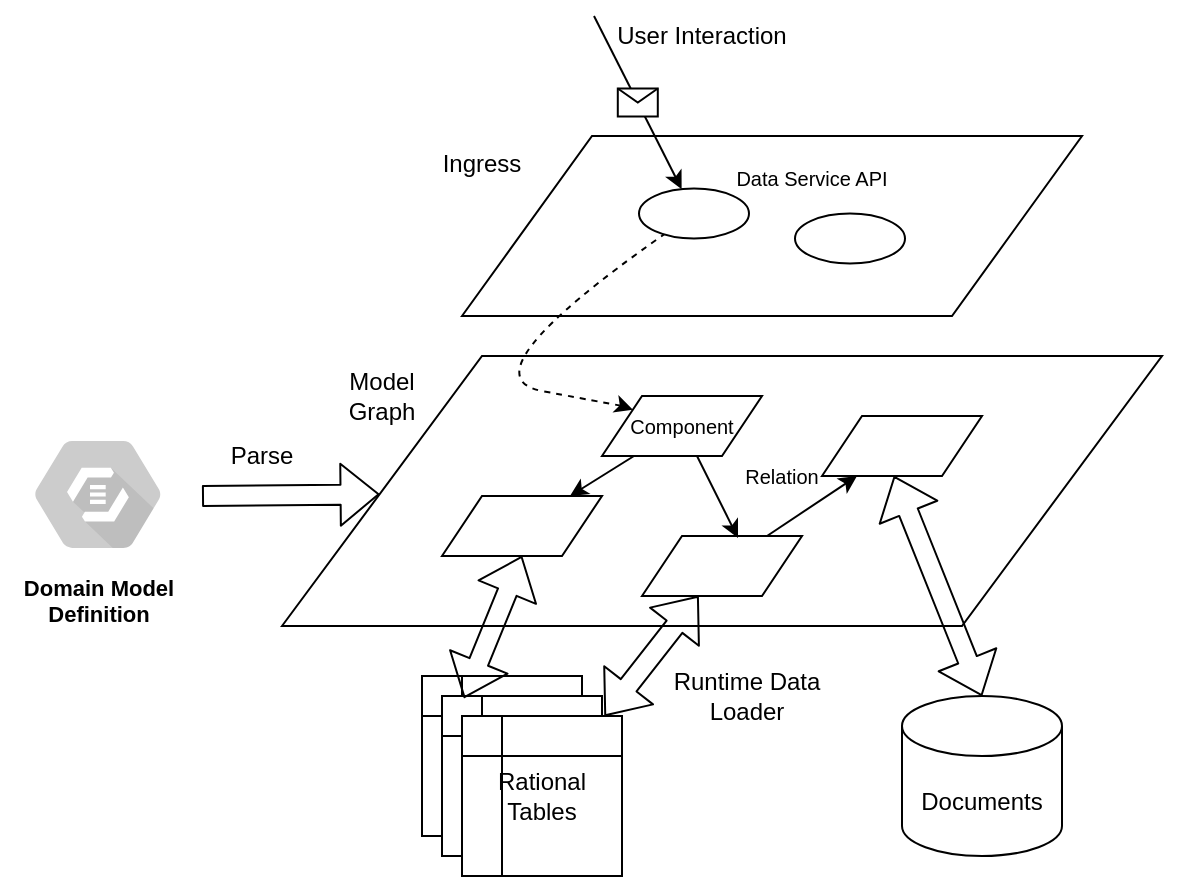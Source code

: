 <mxfile version="15.7.3" type="device"><diagram id="H4ZPAgSG03H9r4rwDp48" name="Page-1"><mxGraphModel dx="946" dy="629" grid="1" gridSize="10" guides="1" tooltips="1" connect="1" arrows="1" fold="1" page="1" pageScale="1" pageWidth="850" pageHeight="1100" math="0" shadow="0"><root><mxCell id="0"/><mxCell id="1" parent="0"/><mxCell id="16" value="" style="shape=parallelogram;perimeter=parallelogramPerimeter;whiteSpace=wrap;html=1;fixedSize=1;size=65;" parent="1" vertex="1"><mxGeometry x="310" y="200" width="310" height="90" as="geometry"/></mxCell><mxCell id="14" value="" style="group;glass=0;rounded=0;sketch=0;shadow=0;" parent="1" vertex="1" connectable="0"><mxGeometry x="300" y="330" width="370" height="125" as="geometry"/></mxCell><mxCell id="13" value="" style="shape=parallelogram;perimeter=parallelogramPerimeter;whiteSpace=wrap;html=1;fixedSize=1;size=100;rounded=0;shadow=0;sketch=0;" parent="14" vertex="1"><mxGeometry x="-80" y="-20" width="440" height="135" as="geometry"/></mxCell><mxCell id="3" value="Component" style="shape=parallelogram;perimeter=parallelogramPerimeter;whiteSpace=wrap;html=1;fixedSize=1;fontSize=10;" parent="14" vertex="1"><mxGeometry x="80" width="80" height="30" as="geometry"/></mxCell><mxCell id="4" value="" style="shape=parallelogram;perimeter=parallelogramPerimeter;whiteSpace=wrap;html=1;fixedSize=1;" parent="14" vertex="1"><mxGeometry y="50" width="80" height="30" as="geometry"/></mxCell><mxCell id="5" value="" style="shape=parallelogram;perimeter=parallelogramPerimeter;whiteSpace=wrap;html=1;fixedSize=1;" parent="14" vertex="1"><mxGeometry x="100" y="70" width="80" height="30" as="geometry"/></mxCell><mxCell id="6" value="" style="shape=parallelogram;perimeter=parallelogramPerimeter;whiteSpace=wrap;html=1;fixedSize=1;" parent="14" vertex="1"><mxGeometry x="190" y="10" width="80" height="30" as="geometry"/></mxCell><mxCell id="7" value="" style="endArrow=classic;html=1;entryX=0.6;entryY=0.033;entryDx=0;entryDy=0;entryPerimeter=0;" parent="14" source="3" target="5" edge="1"><mxGeometry width="50" height="50" relative="1" as="geometry"><mxPoint x="100" y="130" as="sourcePoint"/><mxPoint x="140" y="100" as="targetPoint"/></mxGeometry></mxCell><mxCell id="8" value="" style="endArrow=classic;html=1;" parent="14" source="3" target="4" edge="1"><mxGeometry width="50" height="50" relative="1" as="geometry"><mxPoint x="156.667" y="30" as="sourcePoint"/><mxPoint x="163.04" y="79.01" as="targetPoint"/></mxGeometry></mxCell><mxCell id="9" value="" style="endArrow=classic;html=1;" parent="14" source="5" target="6" edge="1"><mxGeometry width="50" height="50" relative="1" as="geometry"><mxPoint x="100" y="130" as="sourcePoint"/><mxPoint x="150" y="80" as="targetPoint"/></mxGeometry></mxCell><mxCell id="42" value="Relation" style="text;html=1;strokeColor=none;fillColor=none;align=center;verticalAlign=middle;whiteSpace=wrap;rounded=0;shadow=0;glass=0;sketch=0;fontSize=10;" parent="14" vertex="1"><mxGeometry x="150" y="30" width="40" height="20" as="geometry"/></mxCell><mxCell id="17" value="" style="ellipse;whiteSpace=wrap;html=1;rotation=90;direction=south;" parent="1" vertex="1"><mxGeometry x="413.5" y="211.25" width="25" height="55" as="geometry"/></mxCell><mxCell id="18" value="" style="ellipse;whiteSpace=wrap;html=1;rotation=90;direction=south;" parent="1" vertex="1"><mxGeometry x="491.5" y="223.75" width="25" height="55" as="geometry"/></mxCell><mxCell id="22" value="" style="shape=internalStorage;whiteSpace=wrap;html=1;backgroundOutline=1;" parent="1" vertex="1"><mxGeometry x="290" y="470" width="80" height="80" as="geometry"/></mxCell><mxCell id="25" value="" style="shape=internalStorage;whiteSpace=wrap;html=1;backgroundOutline=1;" parent="1" vertex="1"><mxGeometry x="300" y="480" width="80" height="80" as="geometry"/></mxCell><mxCell id="26" value="Rational&lt;br&gt;Tables" style="shape=internalStorage;whiteSpace=wrap;html=1;backgroundOutline=1;" parent="1" vertex="1"><mxGeometry x="310" y="490" width="80" height="80" as="geometry"/></mxCell><mxCell id="27" value="Documents" style="shape=cylinder3;whiteSpace=wrap;html=1;boundedLbl=1;backgroundOutline=1;size=15;" parent="1" vertex="1"><mxGeometry x="530" y="480" width="80" height="80" as="geometry"/></mxCell><mxCell id="28" value="" style="shape=flexArrow;endArrow=classic;startArrow=classic;html=1;entryX=0.5;entryY=1;entryDx=0;entryDy=0;exitX=0.138;exitY=0.013;exitDx=0;exitDy=0;exitPerimeter=0;" parent="1" source="25" target="4" edge="1"><mxGeometry width="100" height="100" relative="1" as="geometry"><mxPoint x="390" y="470" as="sourcePoint"/><mxPoint x="490" y="370" as="targetPoint"/></mxGeometry></mxCell><mxCell id="29" value="" style="shape=flexArrow;endArrow=classic;startArrow=classic;html=1;entryX=0.5;entryY=1;entryDx=0;entryDy=0;exitX=0.5;exitY=0;exitDx=0;exitDy=0;exitPerimeter=0;shadow=0;" parent="1" source="27" edge="1"><mxGeometry width="100" height="100" relative="1" as="geometry"><mxPoint x="535.04" y="450" as="sourcePoint"/><mxPoint x="526" y="370" as="targetPoint"/></mxGeometry></mxCell><mxCell id="33" value="" style="shape=flexArrow;endArrow=classic;startArrow=classic;html=1;" parent="1" source="26" target="5" edge="1"><mxGeometry width="100" height="100" relative="1" as="geometry"><mxPoint x="359.04" y="490" as="sourcePoint"/><mxPoint x="350" y="410" as="targetPoint"/></mxGeometry></mxCell><mxCell id="35" value="" style="endArrow=classic;html=1;shadow=0;" parent="1" target="17" edge="1"><mxGeometry relative="1" as="geometry"><mxPoint x="376" y="140" as="sourcePoint"/><mxPoint x="476" y="140" as="targetPoint"/></mxGeometry></mxCell><mxCell id="36" value="" style="shape=message;html=1;outlineConnect=0;" parent="35" vertex="1"><mxGeometry width="20" height="14" relative="1" as="geometry"><mxPoint x="-10" y="-7" as="offset"/></mxGeometry></mxCell><mxCell id="39" value="" style="curved=1;endArrow=none;html=1;shadow=0;endFill=0;startArrow=classic;startFill=1;dashed=1;" parent="1" source="3" target="17" edge="1"><mxGeometry width="50" height="50" relative="1" as="geometry"><mxPoint x="426" y="335" as="sourcePoint"/><mxPoint x="420" y="330" as="targetPoint"/><Array as="points"><mxPoint x="390" y="335"/><mxPoint x="310" y="320"/></Array></mxGeometry></mxCell><mxCell id="40" value="Model Graph" style="text;html=1;strokeColor=none;fillColor=none;align=center;verticalAlign=middle;whiteSpace=wrap;rounded=0;shadow=0;glass=0;sketch=0;" parent="1" vertex="1"><mxGeometry x="250" y="320" width="40" height="20" as="geometry"/></mxCell><mxCell id="41" value="Ingress" style="text;html=1;strokeColor=none;fillColor=none;align=center;verticalAlign=middle;whiteSpace=wrap;rounded=0;shadow=0;glass=0;sketch=0;" parent="1" vertex="1"><mxGeometry x="300" y="203.75" width="40" height="20" as="geometry"/></mxCell><mxCell id="43" value="User Interaction" style="text;html=1;strokeColor=none;fillColor=none;align=center;verticalAlign=middle;whiteSpace=wrap;rounded=0;shadow=0;glass=0;sketch=0;" parent="1" vertex="1"><mxGeometry x="380" y="140" width="100" height="20" as="geometry"/></mxCell><mxCell id="44" value="Domain Model &lt;br&gt;Definition" style="html=1;verticalAlign=top;labelPosition=center;verticalLabelPosition=bottom;align=center;spacingTop=-6;fontSize=11;fontStyle=1;shape=mxgraph.gcp2.hexIcon;prIcon=automl_natural_language;rounded=0;shadow=0;glass=0;sketch=0;fillColor=#CCCCCC;" parent="1" vertex="1"><mxGeometry x="80" y="340" width="96" height="78.5" as="geometry"/></mxCell><mxCell id="45" value="" style="shape=flexArrow;endArrow=classic;html=1;shadow=0;fontSize=10;" parent="1" target="13" edge="1"><mxGeometry width="50" height="50" relative="1" as="geometry"><mxPoint x="180" y="380" as="sourcePoint"/><mxPoint x="350" y="330" as="targetPoint"/></mxGeometry></mxCell><mxCell id="47" value="Parse" style="text;html=1;strokeColor=none;fillColor=none;align=center;verticalAlign=middle;whiteSpace=wrap;rounded=0;shadow=0;glass=0;sketch=0;" parent="1" vertex="1"><mxGeometry x="190" y="350" width="40" height="20" as="geometry"/></mxCell><mxCell id="48" value="Runtime Data Loader" style="text;html=1;strokeColor=none;fillColor=none;align=center;verticalAlign=middle;whiteSpace=wrap;rounded=0;shadow=0;glass=0;sketch=0;" parent="1" vertex="1"><mxGeometry x="413.5" y="470" width="76.5" height="20" as="geometry"/></mxCell><mxCell id="49" value="Data Service API" style="text;html=1;strokeColor=none;fillColor=none;align=center;verticalAlign=middle;whiteSpace=wrap;rounded=0;shadow=0;glass=0;sketch=0;fontSize=10;" parent="1" vertex="1"><mxGeometry x="440" y="211.25" width="90" height="20" as="geometry"/></mxCell></root></mxGraphModel></diagram></mxfile>